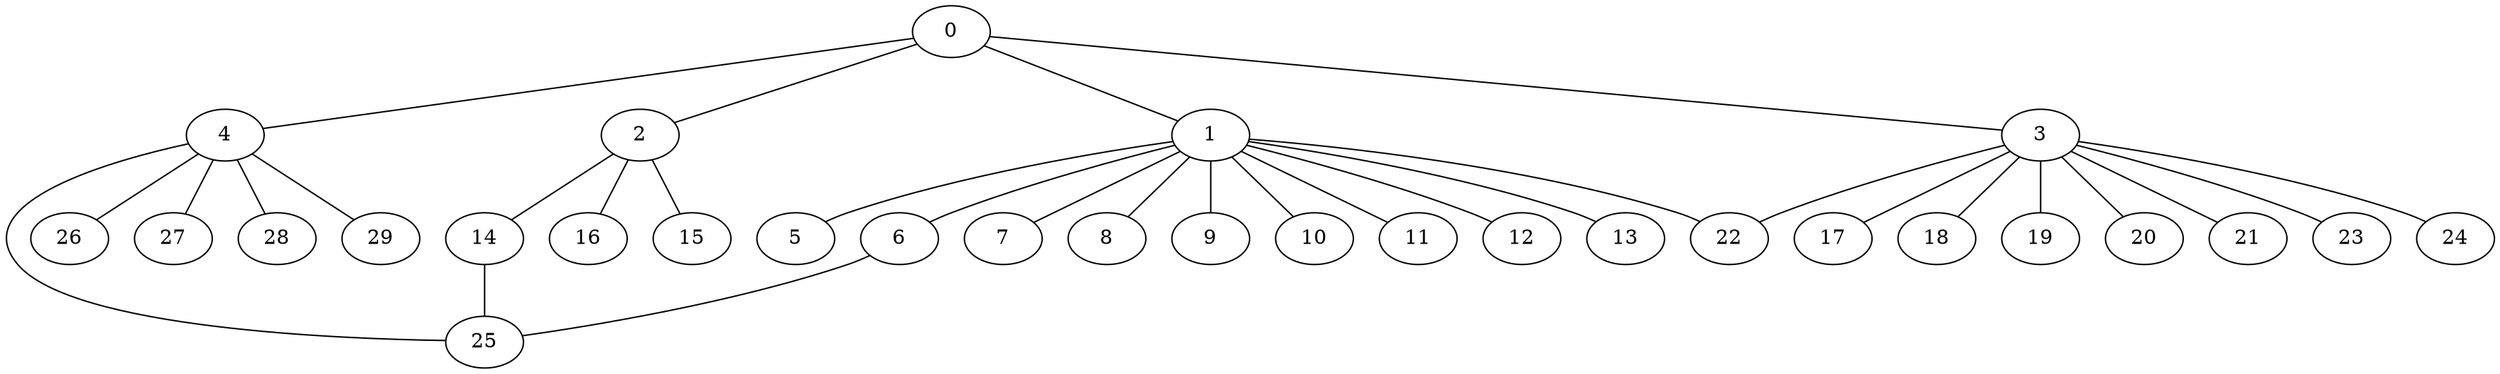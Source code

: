 
graph graphname {
    0 -- 1
0 -- 2
0 -- 3
0 -- 4
1 -- 5
1 -- 6
1 -- 7
1 -- 8
1 -- 9
1 -- 10
1 -- 11
1 -- 12
1 -- 13
1 -- 22
2 -- 16
2 -- 14
2 -- 15
3 -- 17
3 -- 18
3 -- 19
3 -- 20
3 -- 21
3 -- 22
3 -- 23
3 -- 24
4 -- 25
4 -- 26
4 -- 27
4 -- 28
4 -- 29
6 -- 25
14 -- 25

}
